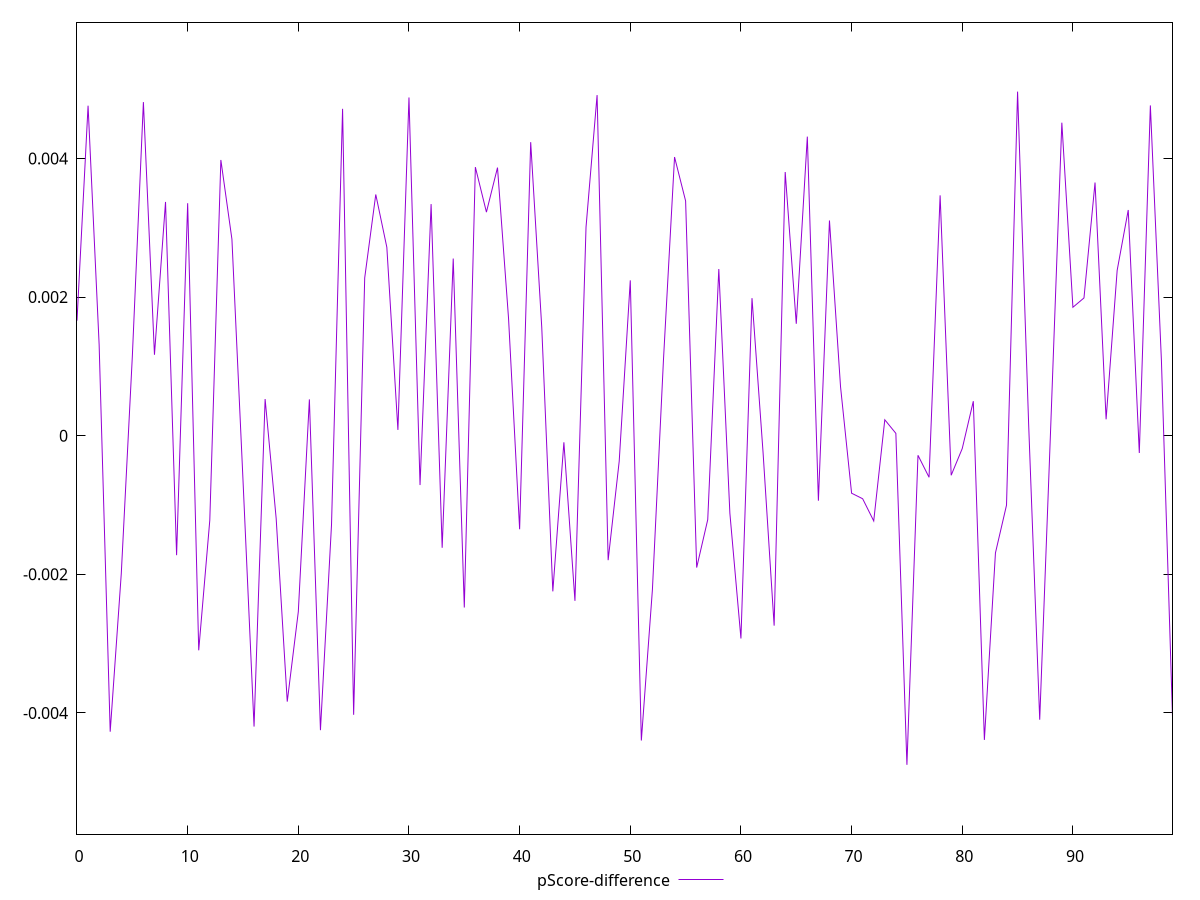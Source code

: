 reset

$pScoreDifference <<EOF
0 0.0016599149573343769
1 0.004761132591074718
2 0.0013157158755135456
3 -0.004270243816566044
4 -0.0019937551368895967
5 0.0011433330610819414
6 0.0048132863323097075
7 0.0011676580108175294
8 0.003372757392049508
9 -0.0017231218314797125
10 0.003354566717495455
11 -0.0030960169708452723
12 -0.0012207727660053513
13 0.003978000662971715
14 0.0028345655896681032
15 -0.0006370594332195667
16 -0.004195705351199064
17 0.0005292878553264657
18 -0.0011959358460383873
19 -0.003836064942705164
20 -0.0025387225382213496
21 0.0005241276564963981
22 -0.0042476996175436765
23 -0.0012844838597717567
24 0.004716050895014812
25 -0.004025652949673386
26 0.0022768831469153206
27 0.003480129028017198
28 0.0027182881632680234
29 0.00008400726756341292
30 0.004879749641297559
31 -0.0007112887183948757
32 0.0033416286743560564
33 -0.0016167545379566217
34 0.002555541277522333
35 -0.0024787430874871896
36 0.00387505671567423
37 0.0032258419028535767
38 0.0038678638612187344
39 0.0016888177212200928
40 -0.0013496614227476722
41 0.004234653171503733
42 0.0015629199089930434
43 -0.0022454520323322846
44 -0.00009515243396895912
45 -0.0023824497278979173
46 0.0030078168799256844
47 0.004914120404546807
48 -0.0017953327959568388
49 -0.00036710926253097353
50 0.0022414054725875543
51 -0.004397522294832867
52 -0.0022209222447383548
53 0.0010978912506917071
54 0.004020289667328869
55 0.0033869857446712226
56 -0.0019021034970788664
57 -0.0012104883830230673
58 0.0024045936326656525
59 -0.0011181928859060886
60 -0.0029251717423363077
61 0.0019844668760073403
62 -0.0002441638596988316
63 -0.002739729479047104
64 0.003804279976428182
65 0.0016147089894863464
66 0.004314952321204157
67 -0.000938064756828394
68 0.0031052476222895864
69 0.0007084433747550078
70 -0.0008293944689339305
71 -0.0009095894505636304
72 -0.0012297412920380113
73 0.00022993744113786185
74 0.000034163676639609175
75 -0.0047477449727793
76 -0.00028239822696535244
77 -0.0005997690974532954
78 0.003467808559388108
79 -0.0005706775807365339
80 -0.00018495822422459618
81 0.0004979619574454475
82 -0.004388772042206279
83 -0.0016908535835135075
84 -0.0010018787028110432
85 0.004964269596656967
86 0.00016621403795780143
87 -0.004097232849132881
88 0.00015116686507521404
89 0.00451626961331264
90 0.0018532429953841412
91 0.001987524631122728
92 0.003652534227092774
93 0.00023679517933983263
94 0.0023856693677174468
95 0.003256349035443029
96 -0.00024949763524378943
97 0.004765125721878427
98 0.0010792511018853368
99 -0.004054945441460789
EOF

set key outside below
set xrange [0:99]
set yrange [-0.0057477449727793:0.005964269596656967]
set trange [-0.0057477449727793:0.005964269596656967]
set terminal svg size 640, 500 enhanced background rgb 'white'
set output "report_00017_2021-02-10T15-08-03.406Z/speed-index/samples/pages+cached/pScore-difference/values.svg"

plot $pScoreDifference title "pScore-difference" with line

reset
